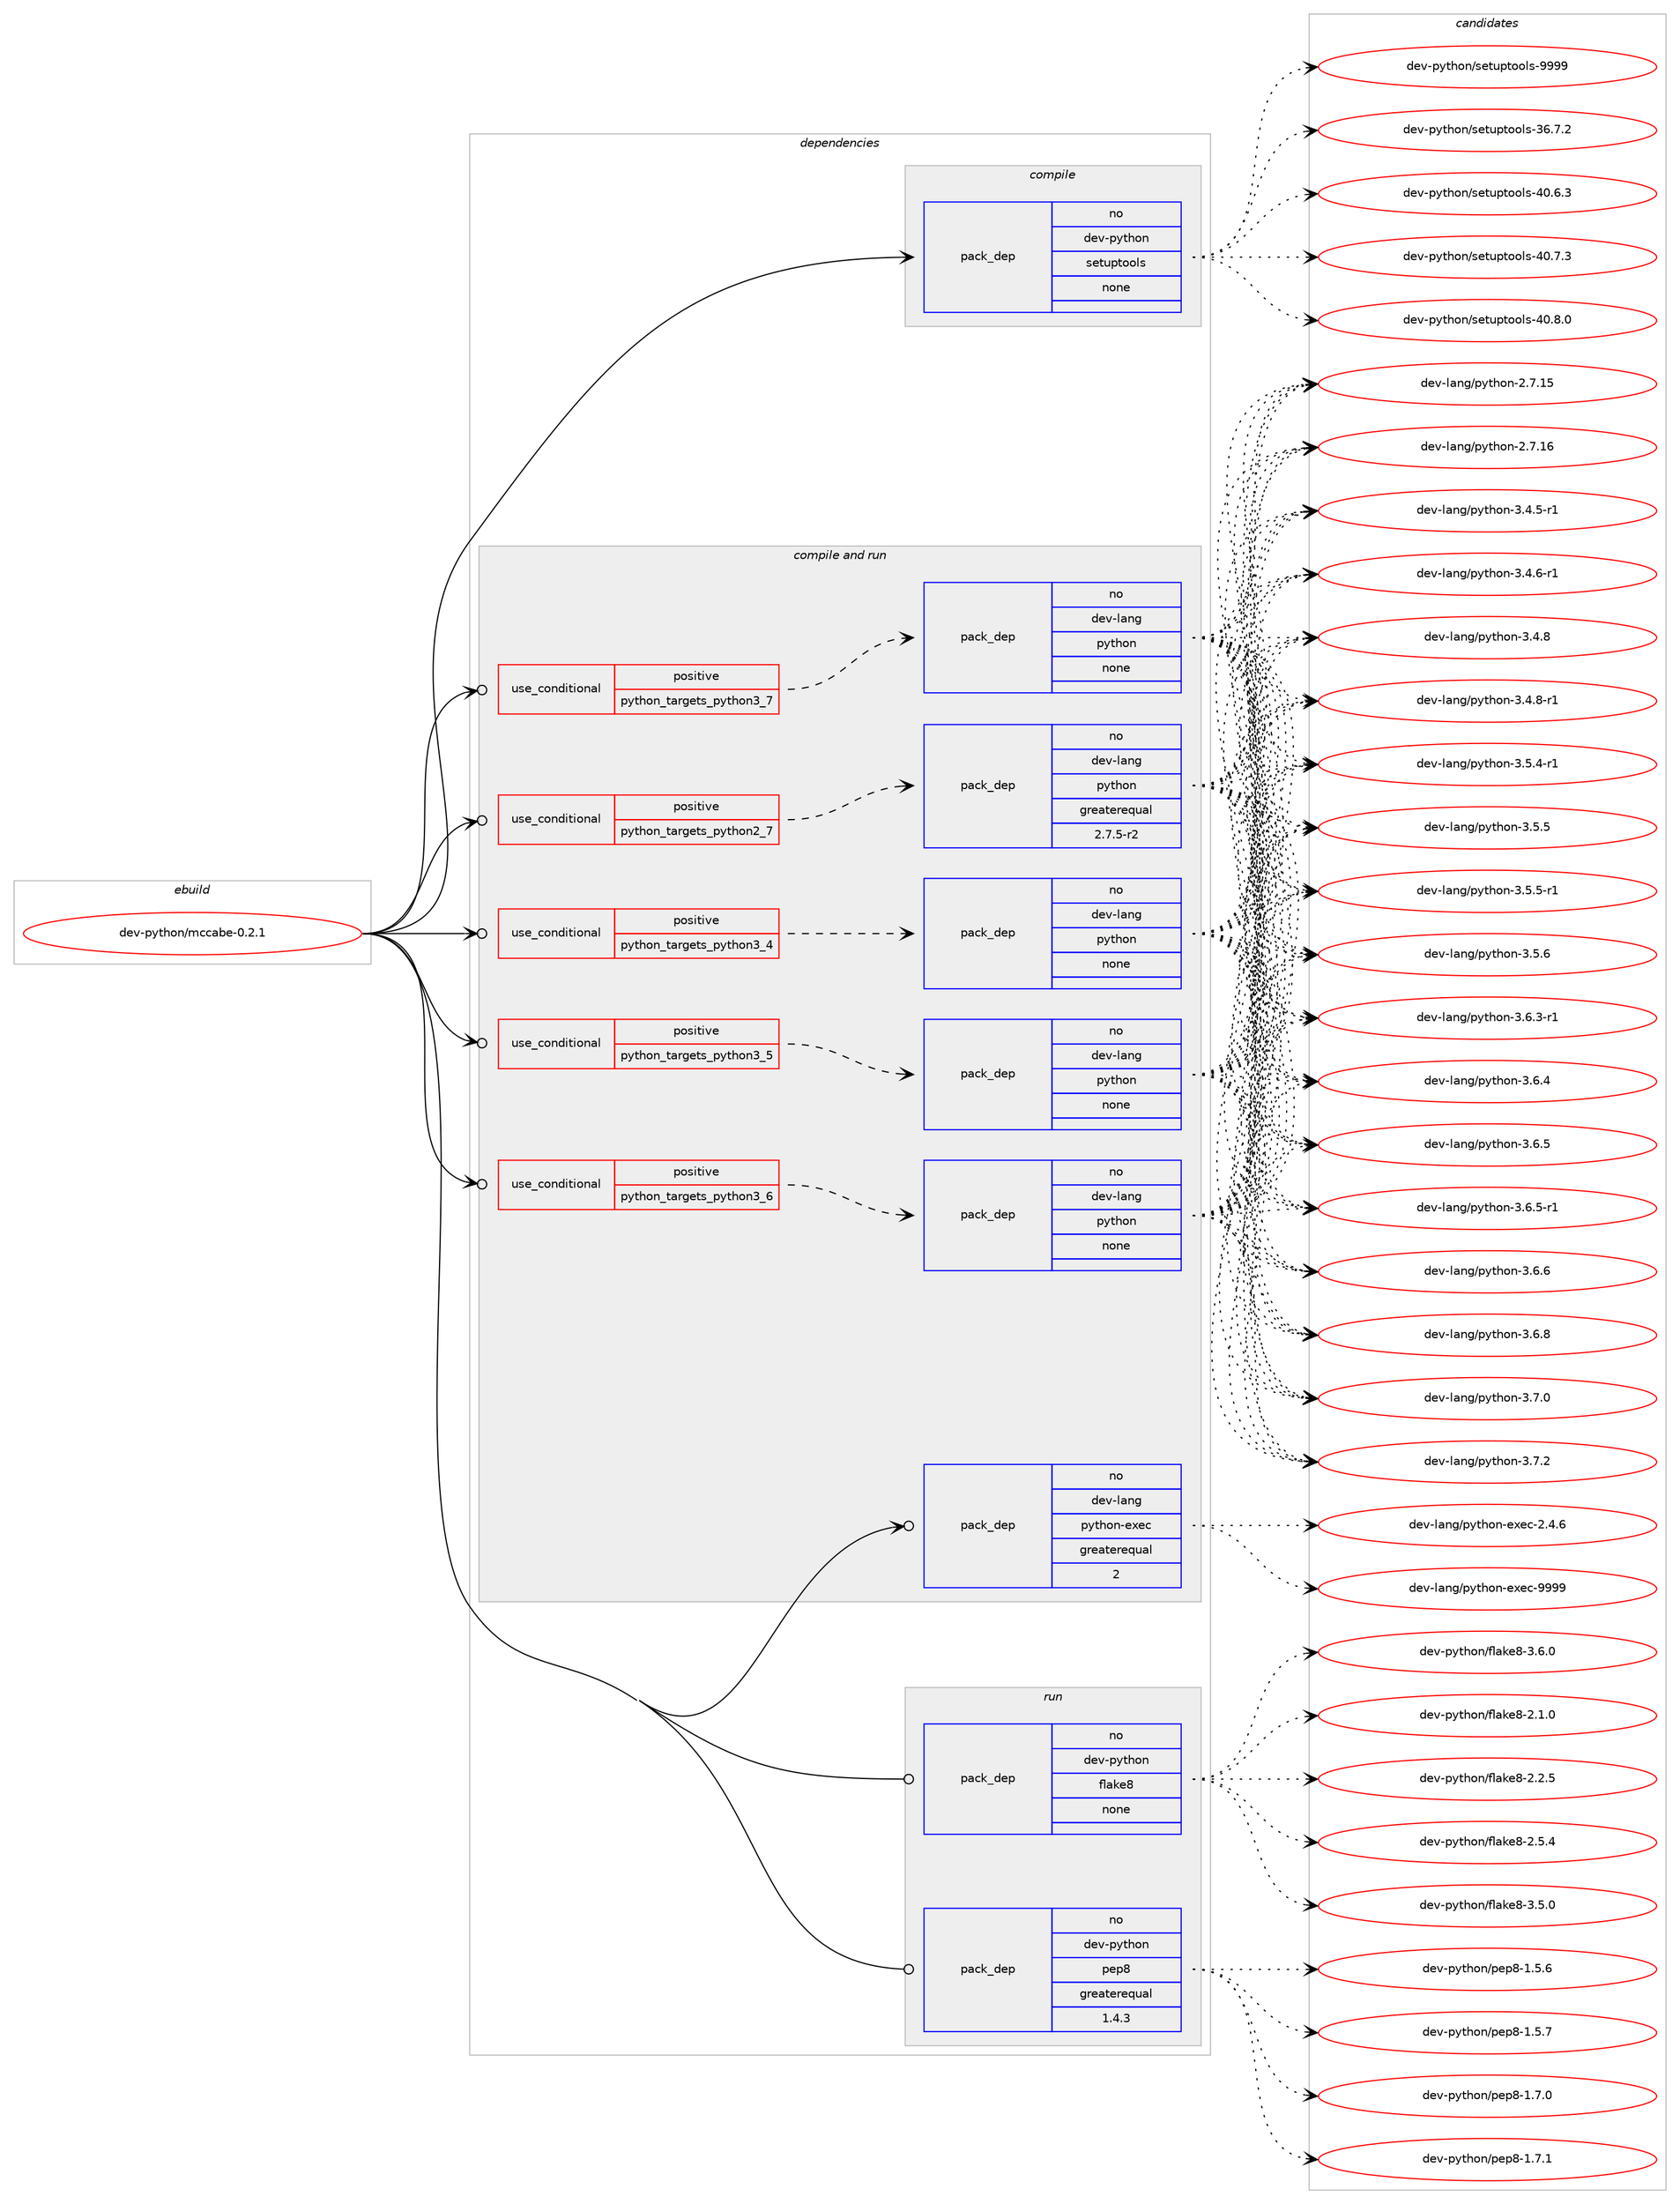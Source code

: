 digraph prolog {

# *************
# Graph options
# *************

newrank=true;
concentrate=true;
compound=true;
graph [rankdir=LR,fontname=Helvetica,fontsize=10,ranksep=1.5];#, ranksep=2.5, nodesep=0.2];
edge  [arrowhead=vee];
node  [fontname=Helvetica,fontsize=10];

# **********
# The ebuild
# **********

subgraph cluster_leftcol {
color=gray;
rank=same;
label=<<i>ebuild</i>>;
id [label="dev-python/mccabe-0.2.1", color=red, width=4, href="../dev-python/mccabe-0.2.1.svg"];
}

# ****************
# The dependencies
# ****************

subgraph cluster_midcol {
color=gray;
label=<<i>dependencies</i>>;
subgraph cluster_compile {
fillcolor="#eeeeee";
style=filled;
label=<<i>compile</i>>;
subgraph pack1017869 {
dependency1418501 [label=<<TABLE BORDER="0" CELLBORDER="1" CELLSPACING="0" CELLPADDING="4" WIDTH="220"><TR><TD ROWSPAN="6" CELLPADDING="30">pack_dep</TD></TR><TR><TD WIDTH="110">no</TD></TR><TR><TD>dev-python</TD></TR><TR><TD>setuptools</TD></TR><TR><TD>none</TD></TR><TR><TD></TD></TR></TABLE>>, shape=none, color=blue];
}
id:e -> dependency1418501:w [weight=20,style="solid",arrowhead="vee"];
}
subgraph cluster_compileandrun {
fillcolor="#eeeeee";
style=filled;
label=<<i>compile and run</i>>;
subgraph cond377358 {
dependency1418502 [label=<<TABLE BORDER="0" CELLBORDER="1" CELLSPACING="0" CELLPADDING="4"><TR><TD ROWSPAN="3" CELLPADDING="10">use_conditional</TD></TR><TR><TD>positive</TD></TR><TR><TD>python_targets_python2_7</TD></TR></TABLE>>, shape=none, color=red];
subgraph pack1017870 {
dependency1418503 [label=<<TABLE BORDER="0" CELLBORDER="1" CELLSPACING="0" CELLPADDING="4" WIDTH="220"><TR><TD ROWSPAN="6" CELLPADDING="30">pack_dep</TD></TR><TR><TD WIDTH="110">no</TD></TR><TR><TD>dev-lang</TD></TR><TR><TD>python</TD></TR><TR><TD>greaterequal</TD></TR><TR><TD>2.7.5-r2</TD></TR></TABLE>>, shape=none, color=blue];
}
dependency1418502:e -> dependency1418503:w [weight=20,style="dashed",arrowhead="vee"];
}
id:e -> dependency1418502:w [weight=20,style="solid",arrowhead="odotvee"];
subgraph cond377359 {
dependency1418504 [label=<<TABLE BORDER="0" CELLBORDER="1" CELLSPACING="0" CELLPADDING="4"><TR><TD ROWSPAN="3" CELLPADDING="10">use_conditional</TD></TR><TR><TD>positive</TD></TR><TR><TD>python_targets_python3_4</TD></TR></TABLE>>, shape=none, color=red];
subgraph pack1017871 {
dependency1418505 [label=<<TABLE BORDER="0" CELLBORDER="1" CELLSPACING="0" CELLPADDING="4" WIDTH="220"><TR><TD ROWSPAN="6" CELLPADDING="30">pack_dep</TD></TR><TR><TD WIDTH="110">no</TD></TR><TR><TD>dev-lang</TD></TR><TR><TD>python</TD></TR><TR><TD>none</TD></TR><TR><TD></TD></TR></TABLE>>, shape=none, color=blue];
}
dependency1418504:e -> dependency1418505:w [weight=20,style="dashed",arrowhead="vee"];
}
id:e -> dependency1418504:w [weight=20,style="solid",arrowhead="odotvee"];
subgraph cond377360 {
dependency1418506 [label=<<TABLE BORDER="0" CELLBORDER="1" CELLSPACING="0" CELLPADDING="4"><TR><TD ROWSPAN="3" CELLPADDING="10">use_conditional</TD></TR><TR><TD>positive</TD></TR><TR><TD>python_targets_python3_5</TD></TR></TABLE>>, shape=none, color=red];
subgraph pack1017872 {
dependency1418507 [label=<<TABLE BORDER="0" CELLBORDER="1" CELLSPACING="0" CELLPADDING="4" WIDTH="220"><TR><TD ROWSPAN="6" CELLPADDING="30">pack_dep</TD></TR><TR><TD WIDTH="110">no</TD></TR><TR><TD>dev-lang</TD></TR><TR><TD>python</TD></TR><TR><TD>none</TD></TR><TR><TD></TD></TR></TABLE>>, shape=none, color=blue];
}
dependency1418506:e -> dependency1418507:w [weight=20,style="dashed",arrowhead="vee"];
}
id:e -> dependency1418506:w [weight=20,style="solid",arrowhead="odotvee"];
subgraph cond377361 {
dependency1418508 [label=<<TABLE BORDER="0" CELLBORDER="1" CELLSPACING="0" CELLPADDING="4"><TR><TD ROWSPAN="3" CELLPADDING="10">use_conditional</TD></TR><TR><TD>positive</TD></TR><TR><TD>python_targets_python3_6</TD></TR></TABLE>>, shape=none, color=red];
subgraph pack1017873 {
dependency1418509 [label=<<TABLE BORDER="0" CELLBORDER="1" CELLSPACING="0" CELLPADDING="4" WIDTH="220"><TR><TD ROWSPAN="6" CELLPADDING="30">pack_dep</TD></TR><TR><TD WIDTH="110">no</TD></TR><TR><TD>dev-lang</TD></TR><TR><TD>python</TD></TR><TR><TD>none</TD></TR><TR><TD></TD></TR></TABLE>>, shape=none, color=blue];
}
dependency1418508:e -> dependency1418509:w [weight=20,style="dashed",arrowhead="vee"];
}
id:e -> dependency1418508:w [weight=20,style="solid",arrowhead="odotvee"];
subgraph cond377362 {
dependency1418510 [label=<<TABLE BORDER="0" CELLBORDER="1" CELLSPACING="0" CELLPADDING="4"><TR><TD ROWSPAN="3" CELLPADDING="10">use_conditional</TD></TR><TR><TD>positive</TD></TR><TR><TD>python_targets_python3_7</TD></TR></TABLE>>, shape=none, color=red];
subgraph pack1017874 {
dependency1418511 [label=<<TABLE BORDER="0" CELLBORDER="1" CELLSPACING="0" CELLPADDING="4" WIDTH="220"><TR><TD ROWSPAN="6" CELLPADDING="30">pack_dep</TD></TR><TR><TD WIDTH="110">no</TD></TR><TR><TD>dev-lang</TD></TR><TR><TD>python</TD></TR><TR><TD>none</TD></TR><TR><TD></TD></TR></TABLE>>, shape=none, color=blue];
}
dependency1418510:e -> dependency1418511:w [weight=20,style="dashed",arrowhead="vee"];
}
id:e -> dependency1418510:w [weight=20,style="solid",arrowhead="odotvee"];
subgraph pack1017875 {
dependency1418512 [label=<<TABLE BORDER="0" CELLBORDER="1" CELLSPACING="0" CELLPADDING="4" WIDTH="220"><TR><TD ROWSPAN="6" CELLPADDING="30">pack_dep</TD></TR><TR><TD WIDTH="110">no</TD></TR><TR><TD>dev-lang</TD></TR><TR><TD>python-exec</TD></TR><TR><TD>greaterequal</TD></TR><TR><TD>2</TD></TR></TABLE>>, shape=none, color=blue];
}
id:e -> dependency1418512:w [weight=20,style="solid",arrowhead="odotvee"];
}
subgraph cluster_run {
fillcolor="#eeeeee";
style=filled;
label=<<i>run</i>>;
subgraph pack1017876 {
dependency1418513 [label=<<TABLE BORDER="0" CELLBORDER="1" CELLSPACING="0" CELLPADDING="4" WIDTH="220"><TR><TD ROWSPAN="6" CELLPADDING="30">pack_dep</TD></TR><TR><TD WIDTH="110">no</TD></TR><TR><TD>dev-python</TD></TR><TR><TD>flake8</TD></TR><TR><TD>none</TD></TR><TR><TD></TD></TR></TABLE>>, shape=none, color=blue];
}
id:e -> dependency1418513:w [weight=20,style="solid",arrowhead="odot"];
subgraph pack1017877 {
dependency1418514 [label=<<TABLE BORDER="0" CELLBORDER="1" CELLSPACING="0" CELLPADDING="4" WIDTH="220"><TR><TD ROWSPAN="6" CELLPADDING="30">pack_dep</TD></TR><TR><TD WIDTH="110">no</TD></TR><TR><TD>dev-python</TD></TR><TR><TD>pep8</TD></TR><TR><TD>greaterequal</TD></TR><TR><TD>1.4.3</TD></TR></TABLE>>, shape=none, color=blue];
}
id:e -> dependency1418514:w [weight=20,style="solid",arrowhead="odot"];
}
}

# **************
# The candidates
# **************

subgraph cluster_choices {
rank=same;
color=gray;
label=<<i>candidates</i>>;

subgraph choice1017869 {
color=black;
nodesep=1;
choice100101118451121211161041111104711510111611711211611111110811545515446554650 [label="dev-python/setuptools-36.7.2", color=red, width=4,href="../dev-python/setuptools-36.7.2.svg"];
choice100101118451121211161041111104711510111611711211611111110811545524846544651 [label="dev-python/setuptools-40.6.3", color=red, width=4,href="../dev-python/setuptools-40.6.3.svg"];
choice100101118451121211161041111104711510111611711211611111110811545524846554651 [label="dev-python/setuptools-40.7.3", color=red, width=4,href="../dev-python/setuptools-40.7.3.svg"];
choice100101118451121211161041111104711510111611711211611111110811545524846564648 [label="dev-python/setuptools-40.8.0", color=red, width=4,href="../dev-python/setuptools-40.8.0.svg"];
choice10010111845112121116104111110471151011161171121161111111081154557575757 [label="dev-python/setuptools-9999", color=red, width=4,href="../dev-python/setuptools-9999.svg"];
dependency1418501:e -> choice100101118451121211161041111104711510111611711211611111110811545515446554650:w [style=dotted,weight="100"];
dependency1418501:e -> choice100101118451121211161041111104711510111611711211611111110811545524846544651:w [style=dotted,weight="100"];
dependency1418501:e -> choice100101118451121211161041111104711510111611711211611111110811545524846554651:w [style=dotted,weight="100"];
dependency1418501:e -> choice100101118451121211161041111104711510111611711211611111110811545524846564648:w [style=dotted,weight="100"];
dependency1418501:e -> choice10010111845112121116104111110471151011161171121161111111081154557575757:w [style=dotted,weight="100"];
}
subgraph choice1017870 {
color=black;
nodesep=1;
choice10010111845108971101034711212111610411111045504655464953 [label="dev-lang/python-2.7.15", color=red, width=4,href="../dev-lang/python-2.7.15.svg"];
choice10010111845108971101034711212111610411111045504655464954 [label="dev-lang/python-2.7.16", color=red, width=4,href="../dev-lang/python-2.7.16.svg"];
choice1001011184510897110103471121211161041111104551465246534511449 [label="dev-lang/python-3.4.5-r1", color=red, width=4,href="../dev-lang/python-3.4.5-r1.svg"];
choice1001011184510897110103471121211161041111104551465246544511449 [label="dev-lang/python-3.4.6-r1", color=red, width=4,href="../dev-lang/python-3.4.6-r1.svg"];
choice100101118451089711010347112121116104111110455146524656 [label="dev-lang/python-3.4.8", color=red, width=4,href="../dev-lang/python-3.4.8.svg"];
choice1001011184510897110103471121211161041111104551465246564511449 [label="dev-lang/python-3.4.8-r1", color=red, width=4,href="../dev-lang/python-3.4.8-r1.svg"];
choice1001011184510897110103471121211161041111104551465346524511449 [label="dev-lang/python-3.5.4-r1", color=red, width=4,href="../dev-lang/python-3.5.4-r1.svg"];
choice100101118451089711010347112121116104111110455146534653 [label="dev-lang/python-3.5.5", color=red, width=4,href="../dev-lang/python-3.5.5.svg"];
choice1001011184510897110103471121211161041111104551465346534511449 [label="dev-lang/python-3.5.5-r1", color=red, width=4,href="../dev-lang/python-3.5.5-r1.svg"];
choice100101118451089711010347112121116104111110455146534654 [label="dev-lang/python-3.5.6", color=red, width=4,href="../dev-lang/python-3.5.6.svg"];
choice1001011184510897110103471121211161041111104551465446514511449 [label="dev-lang/python-3.6.3-r1", color=red, width=4,href="../dev-lang/python-3.6.3-r1.svg"];
choice100101118451089711010347112121116104111110455146544652 [label="dev-lang/python-3.6.4", color=red, width=4,href="../dev-lang/python-3.6.4.svg"];
choice100101118451089711010347112121116104111110455146544653 [label="dev-lang/python-3.6.5", color=red, width=4,href="../dev-lang/python-3.6.5.svg"];
choice1001011184510897110103471121211161041111104551465446534511449 [label="dev-lang/python-3.6.5-r1", color=red, width=4,href="../dev-lang/python-3.6.5-r1.svg"];
choice100101118451089711010347112121116104111110455146544654 [label="dev-lang/python-3.6.6", color=red, width=4,href="../dev-lang/python-3.6.6.svg"];
choice100101118451089711010347112121116104111110455146544656 [label="dev-lang/python-3.6.8", color=red, width=4,href="../dev-lang/python-3.6.8.svg"];
choice100101118451089711010347112121116104111110455146554648 [label="dev-lang/python-3.7.0", color=red, width=4,href="../dev-lang/python-3.7.0.svg"];
choice100101118451089711010347112121116104111110455146554650 [label="dev-lang/python-3.7.2", color=red, width=4,href="../dev-lang/python-3.7.2.svg"];
dependency1418503:e -> choice10010111845108971101034711212111610411111045504655464953:w [style=dotted,weight="100"];
dependency1418503:e -> choice10010111845108971101034711212111610411111045504655464954:w [style=dotted,weight="100"];
dependency1418503:e -> choice1001011184510897110103471121211161041111104551465246534511449:w [style=dotted,weight="100"];
dependency1418503:e -> choice1001011184510897110103471121211161041111104551465246544511449:w [style=dotted,weight="100"];
dependency1418503:e -> choice100101118451089711010347112121116104111110455146524656:w [style=dotted,weight="100"];
dependency1418503:e -> choice1001011184510897110103471121211161041111104551465246564511449:w [style=dotted,weight="100"];
dependency1418503:e -> choice1001011184510897110103471121211161041111104551465346524511449:w [style=dotted,weight="100"];
dependency1418503:e -> choice100101118451089711010347112121116104111110455146534653:w [style=dotted,weight="100"];
dependency1418503:e -> choice1001011184510897110103471121211161041111104551465346534511449:w [style=dotted,weight="100"];
dependency1418503:e -> choice100101118451089711010347112121116104111110455146534654:w [style=dotted,weight="100"];
dependency1418503:e -> choice1001011184510897110103471121211161041111104551465446514511449:w [style=dotted,weight="100"];
dependency1418503:e -> choice100101118451089711010347112121116104111110455146544652:w [style=dotted,weight="100"];
dependency1418503:e -> choice100101118451089711010347112121116104111110455146544653:w [style=dotted,weight="100"];
dependency1418503:e -> choice1001011184510897110103471121211161041111104551465446534511449:w [style=dotted,weight="100"];
dependency1418503:e -> choice100101118451089711010347112121116104111110455146544654:w [style=dotted,weight="100"];
dependency1418503:e -> choice100101118451089711010347112121116104111110455146544656:w [style=dotted,weight="100"];
dependency1418503:e -> choice100101118451089711010347112121116104111110455146554648:w [style=dotted,weight="100"];
dependency1418503:e -> choice100101118451089711010347112121116104111110455146554650:w [style=dotted,weight="100"];
}
subgraph choice1017871 {
color=black;
nodesep=1;
choice10010111845108971101034711212111610411111045504655464953 [label="dev-lang/python-2.7.15", color=red, width=4,href="../dev-lang/python-2.7.15.svg"];
choice10010111845108971101034711212111610411111045504655464954 [label="dev-lang/python-2.7.16", color=red, width=4,href="../dev-lang/python-2.7.16.svg"];
choice1001011184510897110103471121211161041111104551465246534511449 [label="dev-lang/python-3.4.5-r1", color=red, width=4,href="../dev-lang/python-3.4.5-r1.svg"];
choice1001011184510897110103471121211161041111104551465246544511449 [label="dev-lang/python-3.4.6-r1", color=red, width=4,href="../dev-lang/python-3.4.6-r1.svg"];
choice100101118451089711010347112121116104111110455146524656 [label="dev-lang/python-3.4.8", color=red, width=4,href="../dev-lang/python-3.4.8.svg"];
choice1001011184510897110103471121211161041111104551465246564511449 [label="dev-lang/python-3.4.8-r1", color=red, width=4,href="../dev-lang/python-3.4.8-r1.svg"];
choice1001011184510897110103471121211161041111104551465346524511449 [label="dev-lang/python-3.5.4-r1", color=red, width=4,href="../dev-lang/python-3.5.4-r1.svg"];
choice100101118451089711010347112121116104111110455146534653 [label="dev-lang/python-3.5.5", color=red, width=4,href="../dev-lang/python-3.5.5.svg"];
choice1001011184510897110103471121211161041111104551465346534511449 [label="dev-lang/python-3.5.5-r1", color=red, width=4,href="../dev-lang/python-3.5.5-r1.svg"];
choice100101118451089711010347112121116104111110455146534654 [label="dev-lang/python-3.5.6", color=red, width=4,href="../dev-lang/python-3.5.6.svg"];
choice1001011184510897110103471121211161041111104551465446514511449 [label="dev-lang/python-3.6.3-r1", color=red, width=4,href="../dev-lang/python-3.6.3-r1.svg"];
choice100101118451089711010347112121116104111110455146544652 [label="dev-lang/python-3.6.4", color=red, width=4,href="../dev-lang/python-3.6.4.svg"];
choice100101118451089711010347112121116104111110455146544653 [label="dev-lang/python-3.6.5", color=red, width=4,href="../dev-lang/python-3.6.5.svg"];
choice1001011184510897110103471121211161041111104551465446534511449 [label="dev-lang/python-3.6.5-r1", color=red, width=4,href="../dev-lang/python-3.6.5-r1.svg"];
choice100101118451089711010347112121116104111110455146544654 [label="dev-lang/python-3.6.6", color=red, width=4,href="../dev-lang/python-3.6.6.svg"];
choice100101118451089711010347112121116104111110455146544656 [label="dev-lang/python-3.6.8", color=red, width=4,href="../dev-lang/python-3.6.8.svg"];
choice100101118451089711010347112121116104111110455146554648 [label="dev-lang/python-3.7.0", color=red, width=4,href="../dev-lang/python-3.7.0.svg"];
choice100101118451089711010347112121116104111110455146554650 [label="dev-lang/python-3.7.2", color=red, width=4,href="../dev-lang/python-3.7.2.svg"];
dependency1418505:e -> choice10010111845108971101034711212111610411111045504655464953:w [style=dotted,weight="100"];
dependency1418505:e -> choice10010111845108971101034711212111610411111045504655464954:w [style=dotted,weight="100"];
dependency1418505:e -> choice1001011184510897110103471121211161041111104551465246534511449:w [style=dotted,weight="100"];
dependency1418505:e -> choice1001011184510897110103471121211161041111104551465246544511449:w [style=dotted,weight="100"];
dependency1418505:e -> choice100101118451089711010347112121116104111110455146524656:w [style=dotted,weight="100"];
dependency1418505:e -> choice1001011184510897110103471121211161041111104551465246564511449:w [style=dotted,weight="100"];
dependency1418505:e -> choice1001011184510897110103471121211161041111104551465346524511449:w [style=dotted,weight="100"];
dependency1418505:e -> choice100101118451089711010347112121116104111110455146534653:w [style=dotted,weight="100"];
dependency1418505:e -> choice1001011184510897110103471121211161041111104551465346534511449:w [style=dotted,weight="100"];
dependency1418505:e -> choice100101118451089711010347112121116104111110455146534654:w [style=dotted,weight="100"];
dependency1418505:e -> choice1001011184510897110103471121211161041111104551465446514511449:w [style=dotted,weight="100"];
dependency1418505:e -> choice100101118451089711010347112121116104111110455146544652:w [style=dotted,weight="100"];
dependency1418505:e -> choice100101118451089711010347112121116104111110455146544653:w [style=dotted,weight="100"];
dependency1418505:e -> choice1001011184510897110103471121211161041111104551465446534511449:w [style=dotted,weight="100"];
dependency1418505:e -> choice100101118451089711010347112121116104111110455146544654:w [style=dotted,weight="100"];
dependency1418505:e -> choice100101118451089711010347112121116104111110455146544656:w [style=dotted,weight="100"];
dependency1418505:e -> choice100101118451089711010347112121116104111110455146554648:w [style=dotted,weight="100"];
dependency1418505:e -> choice100101118451089711010347112121116104111110455146554650:w [style=dotted,weight="100"];
}
subgraph choice1017872 {
color=black;
nodesep=1;
choice10010111845108971101034711212111610411111045504655464953 [label="dev-lang/python-2.7.15", color=red, width=4,href="../dev-lang/python-2.7.15.svg"];
choice10010111845108971101034711212111610411111045504655464954 [label="dev-lang/python-2.7.16", color=red, width=4,href="../dev-lang/python-2.7.16.svg"];
choice1001011184510897110103471121211161041111104551465246534511449 [label="dev-lang/python-3.4.5-r1", color=red, width=4,href="../dev-lang/python-3.4.5-r1.svg"];
choice1001011184510897110103471121211161041111104551465246544511449 [label="dev-lang/python-3.4.6-r1", color=red, width=4,href="../dev-lang/python-3.4.6-r1.svg"];
choice100101118451089711010347112121116104111110455146524656 [label="dev-lang/python-3.4.8", color=red, width=4,href="../dev-lang/python-3.4.8.svg"];
choice1001011184510897110103471121211161041111104551465246564511449 [label="dev-lang/python-3.4.8-r1", color=red, width=4,href="../dev-lang/python-3.4.8-r1.svg"];
choice1001011184510897110103471121211161041111104551465346524511449 [label="dev-lang/python-3.5.4-r1", color=red, width=4,href="../dev-lang/python-3.5.4-r1.svg"];
choice100101118451089711010347112121116104111110455146534653 [label="dev-lang/python-3.5.5", color=red, width=4,href="../dev-lang/python-3.5.5.svg"];
choice1001011184510897110103471121211161041111104551465346534511449 [label="dev-lang/python-3.5.5-r1", color=red, width=4,href="../dev-lang/python-3.5.5-r1.svg"];
choice100101118451089711010347112121116104111110455146534654 [label="dev-lang/python-3.5.6", color=red, width=4,href="../dev-lang/python-3.5.6.svg"];
choice1001011184510897110103471121211161041111104551465446514511449 [label="dev-lang/python-3.6.3-r1", color=red, width=4,href="../dev-lang/python-3.6.3-r1.svg"];
choice100101118451089711010347112121116104111110455146544652 [label="dev-lang/python-3.6.4", color=red, width=4,href="../dev-lang/python-3.6.4.svg"];
choice100101118451089711010347112121116104111110455146544653 [label="dev-lang/python-3.6.5", color=red, width=4,href="../dev-lang/python-3.6.5.svg"];
choice1001011184510897110103471121211161041111104551465446534511449 [label="dev-lang/python-3.6.5-r1", color=red, width=4,href="../dev-lang/python-3.6.5-r1.svg"];
choice100101118451089711010347112121116104111110455146544654 [label="dev-lang/python-3.6.6", color=red, width=4,href="../dev-lang/python-3.6.6.svg"];
choice100101118451089711010347112121116104111110455146544656 [label="dev-lang/python-3.6.8", color=red, width=4,href="../dev-lang/python-3.6.8.svg"];
choice100101118451089711010347112121116104111110455146554648 [label="dev-lang/python-3.7.0", color=red, width=4,href="../dev-lang/python-3.7.0.svg"];
choice100101118451089711010347112121116104111110455146554650 [label="dev-lang/python-3.7.2", color=red, width=4,href="../dev-lang/python-3.7.2.svg"];
dependency1418507:e -> choice10010111845108971101034711212111610411111045504655464953:w [style=dotted,weight="100"];
dependency1418507:e -> choice10010111845108971101034711212111610411111045504655464954:w [style=dotted,weight="100"];
dependency1418507:e -> choice1001011184510897110103471121211161041111104551465246534511449:w [style=dotted,weight="100"];
dependency1418507:e -> choice1001011184510897110103471121211161041111104551465246544511449:w [style=dotted,weight="100"];
dependency1418507:e -> choice100101118451089711010347112121116104111110455146524656:w [style=dotted,weight="100"];
dependency1418507:e -> choice1001011184510897110103471121211161041111104551465246564511449:w [style=dotted,weight="100"];
dependency1418507:e -> choice1001011184510897110103471121211161041111104551465346524511449:w [style=dotted,weight="100"];
dependency1418507:e -> choice100101118451089711010347112121116104111110455146534653:w [style=dotted,weight="100"];
dependency1418507:e -> choice1001011184510897110103471121211161041111104551465346534511449:w [style=dotted,weight="100"];
dependency1418507:e -> choice100101118451089711010347112121116104111110455146534654:w [style=dotted,weight="100"];
dependency1418507:e -> choice1001011184510897110103471121211161041111104551465446514511449:w [style=dotted,weight="100"];
dependency1418507:e -> choice100101118451089711010347112121116104111110455146544652:w [style=dotted,weight="100"];
dependency1418507:e -> choice100101118451089711010347112121116104111110455146544653:w [style=dotted,weight="100"];
dependency1418507:e -> choice1001011184510897110103471121211161041111104551465446534511449:w [style=dotted,weight="100"];
dependency1418507:e -> choice100101118451089711010347112121116104111110455146544654:w [style=dotted,weight="100"];
dependency1418507:e -> choice100101118451089711010347112121116104111110455146544656:w [style=dotted,weight="100"];
dependency1418507:e -> choice100101118451089711010347112121116104111110455146554648:w [style=dotted,weight="100"];
dependency1418507:e -> choice100101118451089711010347112121116104111110455146554650:w [style=dotted,weight="100"];
}
subgraph choice1017873 {
color=black;
nodesep=1;
choice10010111845108971101034711212111610411111045504655464953 [label="dev-lang/python-2.7.15", color=red, width=4,href="../dev-lang/python-2.7.15.svg"];
choice10010111845108971101034711212111610411111045504655464954 [label="dev-lang/python-2.7.16", color=red, width=4,href="../dev-lang/python-2.7.16.svg"];
choice1001011184510897110103471121211161041111104551465246534511449 [label="dev-lang/python-3.4.5-r1", color=red, width=4,href="../dev-lang/python-3.4.5-r1.svg"];
choice1001011184510897110103471121211161041111104551465246544511449 [label="dev-lang/python-3.4.6-r1", color=red, width=4,href="../dev-lang/python-3.4.6-r1.svg"];
choice100101118451089711010347112121116104111110455146524656 [label="dev-lang/python-3.4.8", color=red, width=4,href="../dev-lang/python-3.4.8.svg"];
choice1001011184510897110103471121211161041111104551465246564511449 [label="dev-lang/python-3.4.8-r1", color=red, width=4,href="../dev-lang/python-3.4.8-r1.svg"];
choice1001011184510897110103471121211161041111104551465346524511449 [label="dev-lang/python-3.5.4-r1", color=red, width=4,href="../dev-lang/python-3.5.4-r1.svg"];
choice100101118451089711010347112121116104111110455146534653 [label="dev-lang/python-3.5.5", color=red, width=4,href="../dev-lang/python-3.5.5.svg"];
choice1001011184510897110103471121211161041111104551465346534511449 [label="dev-lang/python-3.5.5-r1", color=red, width=4,href="../dev-lang/python-3.5.5-r1.svg"];
choice100101118451089711010347112121116104111110455146534654 [label="dev-lang/python-3.5.6", color=red, width=4,href="../dev-lang/python-3.5.6.svg"];
choice1001011184510897110103471121211161041111104551465446514511449 [label="dev-lang/python-3.6.3-r1", color=red, width=4,href="../dev-lang/python-3.6.3-r1.svg"];
choice100101118451089711010347112121116104111110455146544652 [label="dev-lang/python-3.6.4", color=red, width=4,href="../dev-lang/python-3.6.4.svg"];
choice100101118451089711010347112121116104111110455146544653 [label="dev-lang/python-3.6.5", color=red, width=4,href="../dev-lang/python-3.6.5.svg"];
choice1001011184510897110103471121211161041111104551465446534511449 [label="dev-lang/python-3.6.5-r1", color=red, width=4,href="../dev-lang/python-3.6.5-r1.svg"];
choice100101118451089711010347112121116104111110455146544654 [label="dev-lang/python-3.6.6", color=red, width=4,href="../dev-lang/python-3.6.6.svg"];
choice100101118451089711010347112121116104111110455146544656 [label="dev-lang/python-3.6.8", color=red, width=4,href="../dev-lang/python-3.6.8.svg"];
choice100101118451089711010347112121116104111110455146554648 [label="dev-lang/python-3.7.0", color=red, width=4,href="../dev-lang/python-3.7.0.svg"];
choice100101118451089711010347112121116104111110455146554650 [label="dev-lang/python-3.7.2", color=red, width=4,href="../dev-lang/python-3.7.2.svg"];
dependency1418509:e -> choice10010111845108971101034711212111610411111045504655464953:w [style=dotted,weight="100"];
dependency1418509:e -> choice10010111845108971101034711212111610411111045504655464954:w [style=dotted,weight="100"];
dependency1418509:e -> choice1001011184510897110103471121211161041111104551465246534511449:w [style=dotted,weight="100"];
dependency1418509:e -> choice1001011184510897110103471121211161041111104551465246544511449:w [style=dotted,weight="100"];
dependency1418509:e -> choice100101118451089711010347112121116104111110455146524656:w [style=dotted,weight="100"];
dependency1418509:e -> choice1001011184510897110103471121211161041111104551465246564511449:w [style=dotted,weight="100"];
dependency1418509:e -> choice1001011184510897110103471121211161041111104551465346524511449:w [style=dotted,weight="100"];
dependency1418509:e -> choice100101118451089711010347112121116104111110455146534653:w [style=dotted,weight="100"];
dependency1418509:e -> choice1001011184510897110103471121211161041111104551465346534511449:w [style=dotted,weight="100"];
dependency1418509:e -> choice100101118451089711010347112121116104111110455146534654:w [style=dotted,weight="100"];
dependency1418509:e -> choice1001011184510897110103471121211161041111104551465446514511449:w [style=dotted,weight="100"];
dependency1418509:e -> choice100101118451089711010347112121116104111110455146544652:w [style=dotted,weight="100"];
dependency1418509:e -> choice100101118451089711010347112121116104111110455146544653:w [style=dotted,weight="100"];
dependency1418509:e -> choice1001011184510897110103471121211161041111104551465446534511449:w [style=dotted,weight="100"];
dependency1418509:e -> choice100101118451089711010347112121116104111110455146544654:w [style=dotted,weight="100"];
dependency1418509:e -> choice100101118451089711010347112121116104111110455146544656:w [style=dotted,weight="100"];
dependency1418509:e -> choice100101118451089711010347112121116104111110455146554648:w [style=dotted,weight="100"];
dependency1418509:e -> choice100101118451089711010347112121116104111110455146554650:w [style=dotted,weight="100"];
}
subgraph choice1017874 {
color=black;
nodesep=1;
choice10010111845108971101034711212111610411111045504655464953 [label="dev-lang/python-2.7.15", color=red, width=4,href="../dev-lang/python-2.7.15.svg"];
choice10010111845108971101034711212111610411111045504655464954 [label="dev-lang/python-2.7.16", color=red, width=4,href="../dev-lang/python-2.7.16.svg"];
choice1001011184510897110103471121211161041111104551465246534511449 [label="dev-lang/python-3.4.5-r1", color=red, width=4,href="../dev-lang/python-3.4.5-r1.svg"];
choice1001011184510897110103471121211161041111104551465246544511449 [label="dev-lang/python-3.4.6-r1", color=red, width=4,href="../dev-lang/python-3.4.6-r1.svg"];
choice100101118451089711010347112121116104111110455146524656 [label="dev-lang/python-3.4.8", color=red, width=4,href="../dev-lang/python-3.4.8.svg"];
choice1001011184510897110103471121211161041111104551465246564511449 [label="dev-lang/python-3.4.8-r1", color=red, width=4,href="../dev-lang/python-3.4.8-r1.svg"];
choice1001011184510897110103471121211161041111104551465346524511449 [label="dev-lang/python-3.5.4-r1", color=red, width=4,href="../dev-lang/python-3.5.4-r1.svg"];
choice100101118451089711010347112121116104111110455146534653 [label="dev-lang/python-3.5.5", color=red, width=4,href="../dev-lang/python-3.5.5.svg"];
choice1001011184510897110103471121211161041111104551465346534511449 [label="dev-lang/python-3.5.5-r1", color=red, width=4,href="../dev-lang/python-3.5.5-r1.svg"];
choice100101118451089711010347112121116104111110455146534654 [label="dev-lang/python-3.5.6", color=red, width=4,href="../dev-lang/python-3.5.6.svg"];
choice1001011184510897110103471121211161041111104551465446514511449 [label="dev-lang/python-3.6.3-r1", color=red, width=4,href="../dev-lang/python-3.6.3-r1.svg"];
choice100101118451089711010347112121116104111110455146544652 [label="dev-lang/python-3.6.4", color=red, width=4,href="../dev-lang/python-3.6.4.svg"];
choice100101118451089711010347112121116104111110455146544653 [label="dev-lang/python-3.6.5", color=red, width=4,href="../dev-lang/python-3.6.5.svg"];
choice1001011184510897110103471121211161041111104551465446534511449 [label="dev-lang/python-3.6.5-r1", color=red, width=4,href="../dev-lang/python-3.6.5-r1.svg"];
choice100101118451089711010347112121116104111110455146544654 [label="dev-lang/python-3.6.6", color=red, width=4,href="../dev-lang/python-3.6.6.svg"];
choice100101118451089711010347112121116104111110455146544656 [label="dev-lang/python-3.6.8", color=red, width=4,href="../dev-lang/python-3.6.8.svg"];
choice100101118451089711010347112121116104111110455146554648 [label="dev-lang/python-3.7.0", color=red, width=4,href="../dev-lang/python-3.7.0.svg"];
choice100101118451089711010347112121116104111110455146554650 [label="dev-lang/python-3.7.2", color=red, width=4,href="../dev-lang/python-3.7.2.svg"];
dependency1418511:e -> choice10010111845108971101034711212111610411111045504655464953:w [style=dotted,weight="100"];
dependency1418511:e -> choice10010111845108971101034711212111610411111045504655464954:w [style=dotted,weight="100"];
dependency1418511:e -> choice1001011184510897110103471121211161041111104551465246534511449:w [style=dotted,weight="100"];
dependency1418511:e -> choice1001011184510897110103471121211161041111104551465246544511449:w [style=dotted,weight="100"];
dependency1418511:e -> choice100101118451089711010347112121116104111110455146524656:w [style=dotted,weight="100"];
dependency1418511:e -> choice1001011184510897110103471121211161041111104551465246564511449:w [style=dotted,weight="100"];
dependency1418511:e -> choice1001011184510897110103471121211161041111104551465346524511449:w [style=dotted,weight="100"];
dependency1418511:e -> choice100101118451089711010347112121116104111110455146534653:w [style=dotted,weight="100"];
dependency1418511:e -> choice1001011184510897110103471121211161041111104551465346534511449:w [style=dotted,weight="100"];
dependency1418511:e -> choice100101118451089711010347112121116104111110455146534654:w [style=dotted,weight="100"];
dependency1418511:e -> choice1001011184510897110103471121211161041111104551465446514511449:w [style=dotted,weight="100"];
dependency1418511:e -> choice100101118451089711010347112121116104111110455146544652:w [style=dotted,weight="100"];
dependency1418511:e -> choice100101118451089711010347112121116104111110455146544653:w [style=dotted,weight="100"];
dependency1418511:e -> choice1001011184510897110103471121211161041111104551465446534511449:w [style=dotted,weight="100"];
dependency1418511:e -> choice100101118451089711010347112121116104111110455146544654:w [style=dotted,weight="100"];
dependency1418511:e -> choice100101118451089711010347112121116104111110455146544656:w [style=dotted,weight="100"];
dependency1418511:e -> choice100101118451089711010347112121116104111110455146554648:w [style=dotted,weight="100"];
dependency1418511:e -> choice100101118451089711010347112121116104111110455146554650:w [style=dotted,weight="100"];
}
subgraph choice1017875 {
color=black;
nodesep=1;
choice1001011184510897110103471121211161041111104510112010199455046524654 [label="dev-lang/python-exec-2.4.6", color=red, width=4,href="../dev-lang/python-exec-2.4.6.svg"];
choice10010111845108971101034711212111610411111045101120101994557575757 [label="dev-lang/python-exec-9999", color=red, width=4,href="../dev-lang/python-exec-9999.svg"];
dependency1418512:e -> choice1001011184510897110103471121211161041111104510112010199455046524654:w [style=dotted,weight="100"];
dependency1418512:e -> choice10010111845108971101034711212111610411111045101120101994557575757:w [style=dotted,weight="100"];
}
subgraph choice1017876 {
color=black;
nodesep=1;
choice10010111845112121116104111110471021089710710156455046494648 [label="dev-python/flake8-2.1.0", color=red, width=4,href="../dev-python/flake8-2.1.0.svg"];
choice10010111845112121116104111110471021089710710156455046504653 [label="dev-python/flake8-2.2.5", color=red, width=4,href="../dev-python/flake8-2.2.5.svg"];
choice10010111845112121116104111110471021089710710156455046534652 [label="dev-python/flake8-2.5.4", color=red, width=4,href="../dev-python/flake8-2.5.4.svg"];
choice10010111845112121116104111110471021089710710156455146534648 [label="dev-python/flake8-3.5.0", color=red, width=4,href="../dev-python/flake8-3.5.0.svg"];
choice10010111845112121116104111110471021089710710156455146544648 [label="dev-python/flake8-3.6.0", color=red, width=4,href="../dev-python/flake8-3.6.0.svg"];
dependency1418513:e -> choice10010111845112121116104111110471021089710710156455046494648:w [style=dotted,weight="100"];
dependency1418513:e -> choice10010111845112121116104111110471021089710710156455046504653:w [style=dotted,weight="100"];
dependency1418513:e -> choice10010111845112121116104111110471021089710710156455046534652:w [style=dotted,weight="100"];
dependency1418513:e -> choice10010111845112121116104111110471021089710710156455146534648:w [style=dotted,weight="100"];
dependency1418513:e -> choice10010111845112121116104111110471021089710710156455146544648:w [style=dotted,weight="100"];
}
subgraph choice1017877 {
color=black;
nodesep=1;
choice100101118451121211161041111104711210111256454946534654 [label="dev-python/pep8-1.5.6", color=red, width=4,href="../dev-python/pep8-1.5.6.svg"];
choice100101118451121211161041111104711210111256454946534655 [label="dev-python/pep8-1.5.7", color=red, width=4,href="../dev-python/pep8-1.5.7.svg"];
choice100101118451121211161041111104711210111256454946554648 [label="dev-python/pep8-1.7.0", color=red, width=4,href="../dev-python/pep8-1.7.0.svg"];
choice100101118451121211161041111104711210111256454946554649 [label="dev-python/pep8-1.7.1", color=red, width=4,href="../dev-python/pep8-1.7.1.svg"];
dependency1418514:e -> choice100101118451121211161041111104711210111256454946534654:w [style=dotted,weight="100"];
dependency1418514:e -> choice100101118451121211161041111104711210111256454946534655:w [style=dotted,weight="100"];
dependency1418514:e -> choice100101118451121211161041111104711210111256454946554648:w [style=dotted,weight="100"];
dependency1418514:e -> choice100101118451121211161041111104711210111256454946554649:w [style=dotted,weight="100"];
}
}

}
